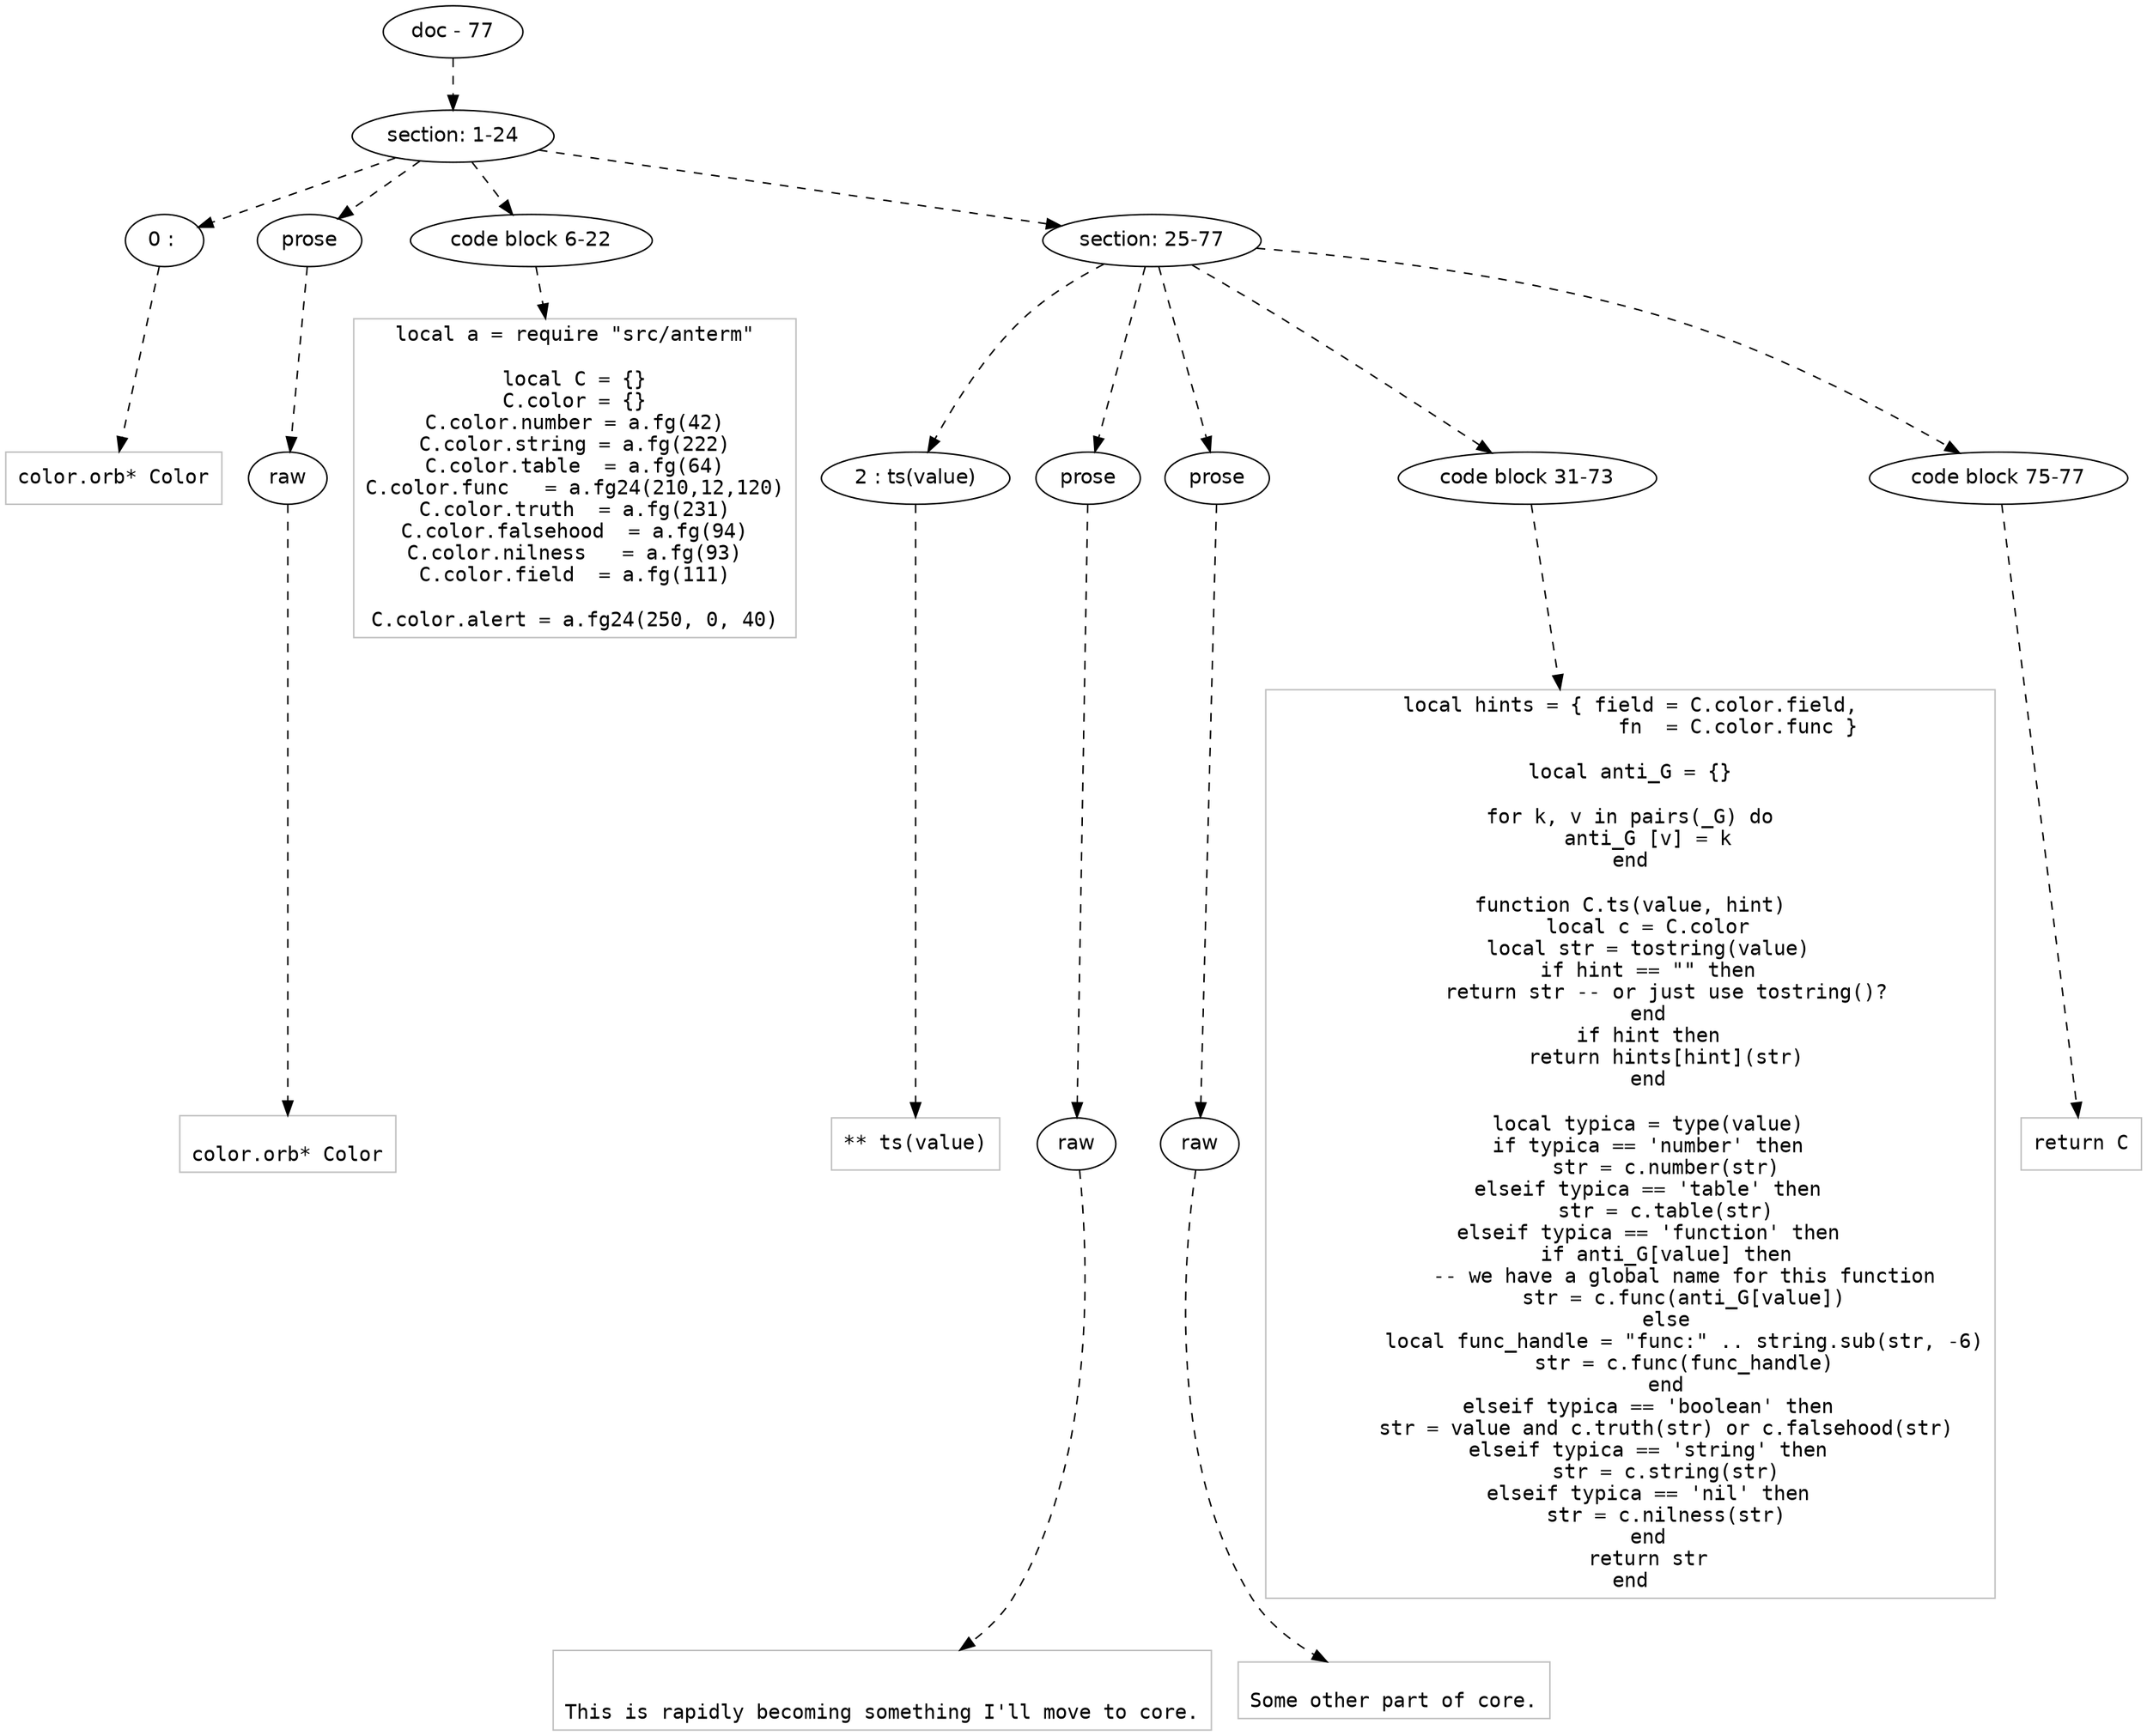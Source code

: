 digraph lpegNode {

node [fontname=Helvetica]
edge [style=dashed]

doc_0 [label="doc - 77"]


doc_0 -> { section_1}
{rank=same; section_1}

section_1 [label="section: 1-24"]


// END RANK doc_0

section_1 -> { header_2 prose_3 codeblock_4 section_5}
{rank=same; header_2 prose_3 codeblock_4 section_5}

header_2 [label="0 : "]

prose_3 [label="prose"]

codeblock_4 [label="code block 6-22"]

section_5 [label="section: 25-77"]


// END RANK section_1

header_2 -> leaf_6
leaf_6  [color=Gray,shape=rectangle,fontname=Inconsolata,label="color.orb* Color"]
// END RANK header_2

prose_3 -> { raw_7}
{rank=same; raw_7}

raw_7 [label="raw"]


// END RANK prose_3

raw_7 -> leaf_8
leaf_8  [color=Gray,shape=rectangle,fontname=Inconsolata,label="
color.orb* Color
"]
// END RANK raw_7

codeblock_4 -> leaf_9
leaf_9  [color=Gray,shape=rectangle,fontname=Inconsolata,label="local a = require \"src/anterm\"

local C = {}
C.color = {}
C.color.number = a.fg(42)
C.color.string = a.fg(222)
C.color.table  = a.fg(64)
C.color.func   = a.fg24(210,12,120)
C.color.truth  = a.fg(231)
C.color.falsehood  = a.fg(94)
C.color.nilness   = a.fg(93)
C.color.field  = a.fg(111)

C.color.alert = a.fg24(250, 0, 40)
"]
// END RANK codeblock_4

section_5 -> { header_10 prose_11 prose_12 codeblock_13 codeblock_14}
{rank=same; header_10 prose_11 prose_12 codeblock_13 codeblock_14}

header_10 [label="2 : ts(value)"]

prose_11 [label="prose"]

prose_12 [label="prose"]

codeblock_13 [label="code block 31-73"]

codeblock_14 [label="code block 75-77"]


// END RANK section_5

header_10 -> leaf_15
leaf_15  [color=Gray,shape=rectangle,fontname=Inconsolata,label="** ts(value)"]
// END RANK header_10

prose_11 -> { raw_16}
{rank=same; raw_16}

raw_16 [label="raw"]


// END RANK prose_11

raw_16 -> leaf_17
leaf_17  [color=Gray,shape=rectangle,fontname=Inconsolata,label="

This is rapidly becoming something I'll move to core.
"]
// END RANK raw_16

prose_12 -> { raw_18}
{rank=same; raw_18}

raw_18 [label="raw"]


// END RANK prose_12

raw_18 -> leaf_19
leaf_19  [color=Gray,shape=rectangle,fontname=Inconsolata,label="
Some other part of core.
"]
// END RANK raw_18

codeblock_13 -> leaf_20
leaf_20  [color=Gray,shape=rectangle,fontname=Inconsolata,label="local hints = { field = C.color.field,
                  fn  = C.color.func }

local anti_G = {}

for k, v in pairs(_G) do
   anti_G [v] = k
end

function C.ts(value, hint)
   local c = C.color
   local str = tostring(value)
   if hint == \"\" then
      return str -- or just use tostring()?
   end
   if hint then
      return hints[hint](str)
   end

   local typica = type(value)
   if typica == 'number' then
      str = c.number(str)
   elseif typica == 'table' then
      str = c.table(str)
   elseif typica == 'function' then
      if anti_G[value] then
         -- we have a global name for this function
         str = c.func(anti_G[value])
      else
         local func_handle = \"func:\" .. string.sub(str, -6)
         str = c.func(func_handle)
      end
   elseif typica == 'boolean' then
      str = value and c.truth(str) or c.falsehood(str)
   elseif typica == 'string' then
      str = c.string(str)
   elseif typica == 'nil' then
      str = c.nilness(str)
   end
   return str
end"]
// END RANK codeblock_13

codeblock_14 -> leaf_21
leaf_21  [color=Gray,shape=rectangle,fontname=Inconsolata,label="return C"]
// END RANK codeblock_14


}
